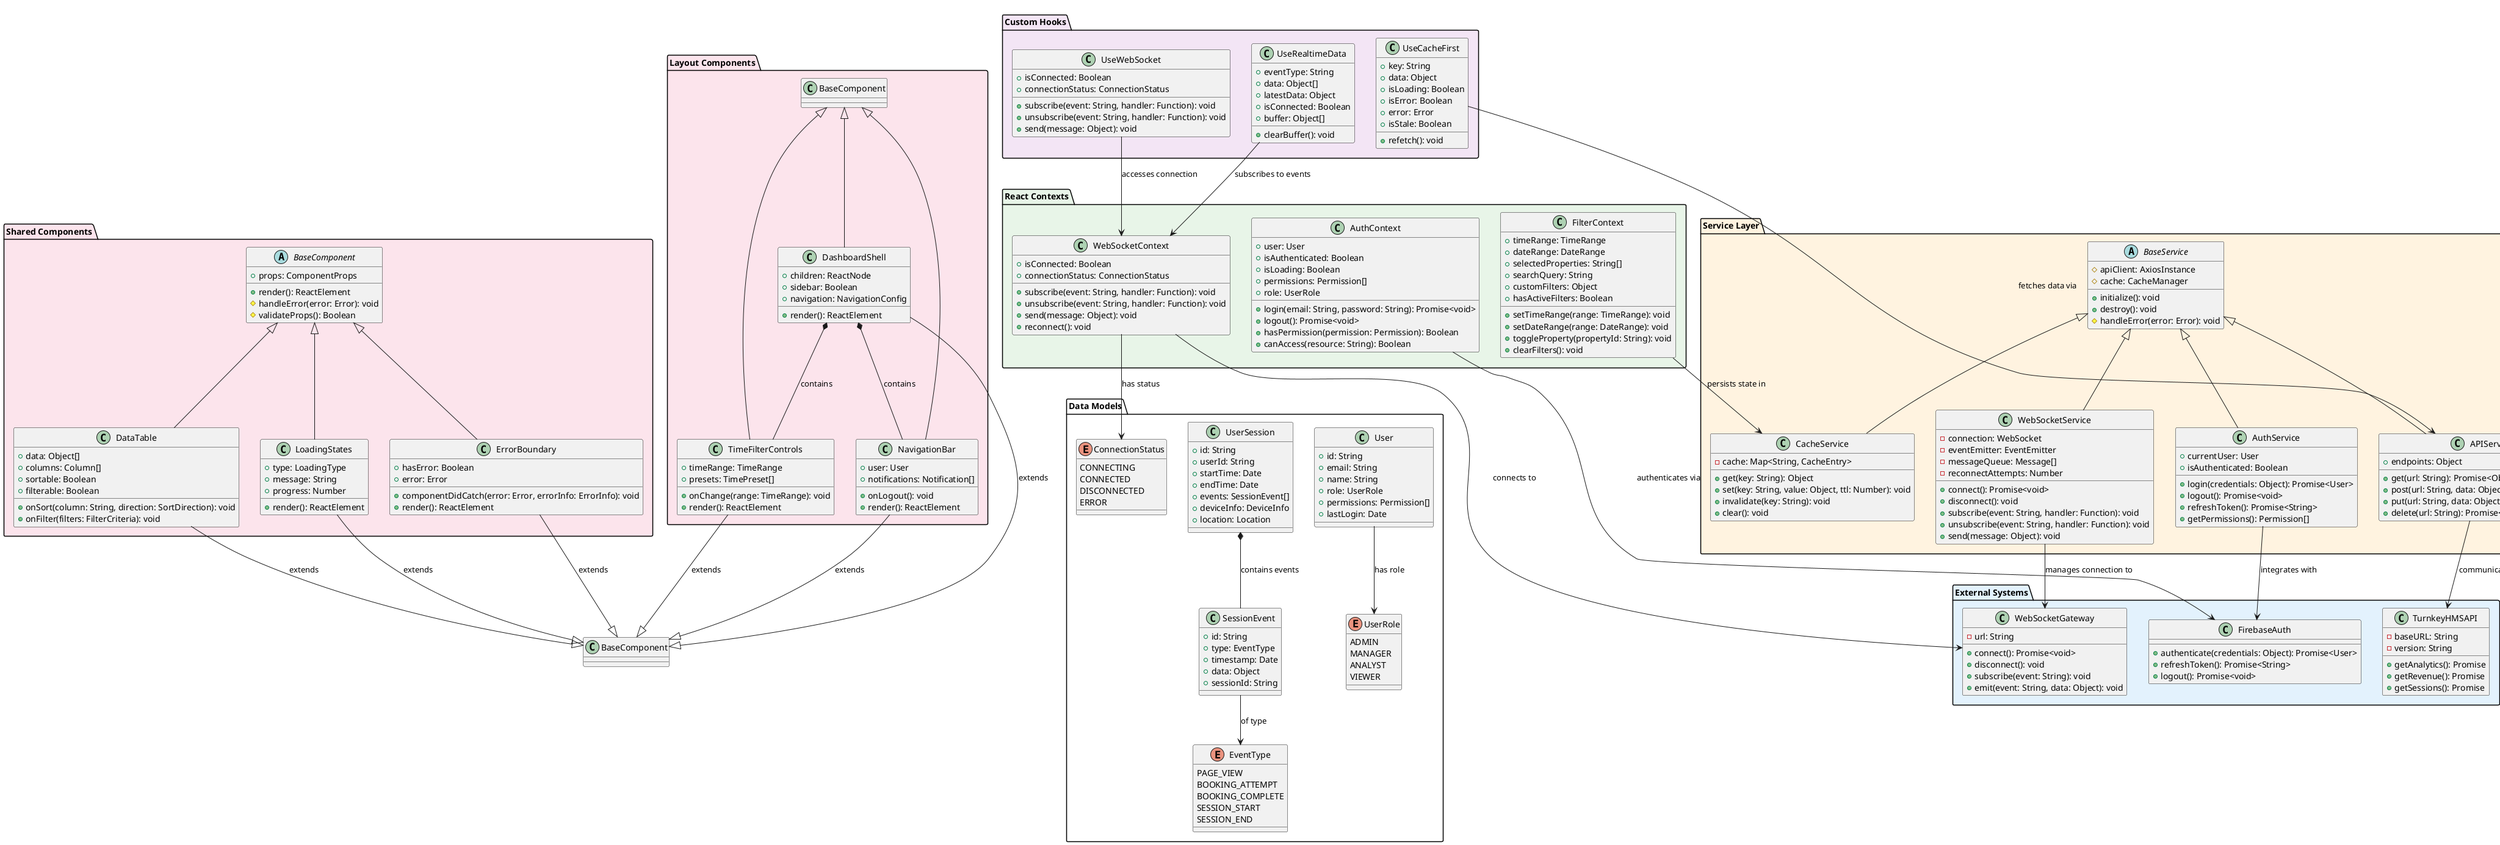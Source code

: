 @startuml TurnkeyHMS_Architecture

!define EXTERNAL_SYSTEMS #E3F2FD
!define REACT_CONTEXTS #E8F5E8
!define SERVICES #FFF3E0
!define HOOKS #F3E5F5
!define COMPONENTS #FCE4EC

package "External Systems" EXTERNAL_SYSTEMS {
    class TurnkeyHMSAPI {
        - baseURL: String
        - version: String
        + getAnalytics(): Promise
        + getRevenue(): Promise
        + getSessions(): Promise
    }
    
    class WebSocketGateway {
        - url: String
        + connect(): Promise<void>
        + disconnect(): void
        + subscribe(event: String): void
        + emit(event: String, data: Object): void
    }
    
    class FirebaseAuth {
        + authenticate(credentials: Object): Promise<User>
        + refreshToken(): Promise<String>
        + logout(): Promise<void>
    }
}

package "React Contexts" REACT_CONTEXTS {
    class AuthContext {
        + user: User
        + isAuthenticated: Boolean
        + isLoading: Boolean
        + permissions: Permission[]
        + role: UserRole
        + login(email: String, password: String): Promise<void>
        + logout(): Promise<void>
        + hasPermission(permission: Permission): Boolean
        + canAccess(resource: String): Boolean
    }
    
    class WebSocketContext {
        + isConnected: Boolean
        + connectionStatus: ConnectionStatus
        + subscribe(event: String, handler: Function): void
        + unsubscribe(event: String, handler: Function): void
        + send(message: Object): void
        + reconnect(): void
    }
    
    class FilterContext {
        + timeRange: TimeRange
        + dateRange: DateRange
        + selectedProperties: String[]
        + searchQuery: String
        + customFilters: Object
        + setTimeRange(range: TimeRange): void
        + setDateRange(range: DateRange): void
        + toggleProperty(propertyId: String): void
        + clearFilters(): void
        + hasActiveFilters: Boolean
    }
}

package "Service Layer" SERVICES {
    abstract class BaseService {
        # apiClient: AxiosInstance
        # cache: CacheManager
        + initialize(): void
        + destroy(): void
        # handleError(error: Error): void
    }
    
    class APIService extends BaseService {
        + endpoints: Object
        + get(url: String): Promise<Object>
        + post(url: String, data: Object): Promise<Object>
        + put(url: String, data: Object): Promise<Object>
        + delete(url: String): Promise<Object>
    }
    
    class WebSocketService extends BaseService {
        - connection: WebSocket
        - eventEmitter: EventEmitter
        - messageQueue: Message[]
        - reconnectAttempts: Number
        + connect(): Promise<void>
        + disconnect(): void
        + subscribe(event: String, handler: Function): void
        + unsubscribe(event: String, handler: Function): void
        + send(message: Object): void
    }
    
    class CacheService extends BaseService {
        - cache: Map<String, CacheEntry>
        + get(key: String): Object
        + set(key: String, value: Object, ttl: Number): void
        + invalidate(key: String): void
        + clear(): void
    }
    
    class AuthService extends BaseService {
        + currentUser: User
        + isAuthenticated: Boolean
        + login(credentials: Object): Promise<User>
        + logout(): Promise<void>
        + refreshToken(): Promise<String>
        + getPermissions(): Permission[]
    }
}

package "Custom Hooks" HOOKS {
    class UseRealtimeData {
        + eventType: String
        + data: Object[]
        + latestData: Object
        + isConnected: Boolean
        + buffer: Object[]
        + clearBuffer(): void
    }
    
    class UseCacheFirst {
        + key: String
        + data: Object
        + isLoading: Boolean
        + isError: Boolean
        + error: Error
        + isStale: Boolean
        + refetch(): void
    }
    
    class UseWebSocket {
        + isConnected: Boolean
        + connectionStatus: ConnectionStatus
        + subscribe(event: String, handler: Function): void
        + unsubscribe(event: String, handler: Function): void
        + send(message: Object): void
    }
}

package "Feature Components" COMPONENTS {
    package "AI Insights" {
        class PredictiveModels {
            + props: PredictiveModelsProps
            + render(): ReactElement
            - calculatePredictions(): Prediction[]
            - formatData(): ChartData
        }
        
        class AnomalyDetection {
            + props: AnomalyDetectionProps
            + render(): ReactElement
            - detectAnomalies(): Anomaly[]
            - highlightAnomalies(): void
        }
        
        class UseMLPredictions {
            + predictions: Prediction[]
            + isLoading: Boolean
            + confidence: Number
            + refresh(): void
        }
    }
    
    package "Revenue Management" {
        class PricingOptimizer {
            + props: PricingOptimizerProps
            + render(): ReactElement
            - calculateOptimalPricing(): PriceRecommendation[]
            - validatePriceRules(): Boolean
        }
        
        class DemandForecast {
            + props: DemandForecastProps
            + render(): ReactElement
            - generateForecast(): ForecastData
            - calculateConfidenceIntervals(): ConfidenceInterval[]
        }
        
        class UsePricingEngine {
            + recommendations: PriceRecommendation[]
            + isOptimizing: Boolean
            + optimize(): void
            + applyRecommendations(): void
        }
    }
    
    package "Session Analytics" {
        class ConversionFunnel {
            + props: ConversionFunnelProps
            + render(): ReactElement
            - calculateConversionRates(): ConversionRate[]
            - identifyDropOffPoints(): DropOffPoint[]
        }
        
        class JourneyMap {
            + props: JourneyMapProps
            + render(): ReactElement
            - mapUserJourney(): JourneyStep[]
            - calculateTimeSpent(): Duration[]
        }
        
        class UseSessionData {
            + sessions: UserSession[]
            + activeSessions: UserSession[]
            + metrics: SessionMetrics
            + refresh(): void
        }
    }
}

package "Shared Components" COMPONENTS {
    abstract class BaseComponent {
        + props: ComponentProps
        + render(): ReactElement
        # handleError(error: Error): void
        # validateProps(): Boolean
    }
    
    class DataTable extends BaseComponent {
        + data: Object[]
        + columns: Column[]
        + sortable: Boolean
        + filterable: Boolean
        + onSort(column: String, direction: SortDirection): void
        + onFilter(filters: FilterCriteria): void
    }
    
    class LoadingStates extends BaseComponent {
        + type: LoadingType
        + message: String
        + progress: Number
        + render(): ReactElement
    }
    
    class ErrorBoundary extends BaseComponent {
        + hasError: Boolean
        + error: Error
        + componentDidCatch(error: Error, errorInfo: ErrorInfo): void
        + render(): ReactElement
    }
}

package "Layout Components" COMPONENTS {
    class DashboardShell extends BaseComponent {
        + children: ReactNode
        + sidebar: Boolean
        + navigation: NavigationConfig
        + render(): ReactElement
    }
    
    class NavigationBar extends BaseComponent {
        + user: User
        + notifications: Notification[]
        + onLogout(): void
        + render(): ReactElement
    }
    
    class TimeFilterControls extends BaseComponent {
        + timeRange: TimeRange
        + presets: TimePreset[]
        + onChange(range: TimeRange): void
        + render(): ReactElement
    }
}

package "Data Models" {
    class User {
        + id: String
        + email: String
        + name: String
        + role: UserRole
        + permissions: Permission[]
        + lastLogin: Date
    }
    
    class UserSession {
        + id: String
        + userId: String
        + startTime: Date
        + endTime: Date
        + events: SessionEvent[]
        + deviceInfo: DeviceInfo
        + location: Location
    }
    
    class SessionEvent {
        + id: String
        + type: EventType
        + timestamp: Date
        + data: Object
        + sessionId: String
    }
    
    enum UserRole {
        ADMIN
        MANAGER
        ANALYST
        VIEWER
    }
    
    enum EventType {
        PAGE_VIEW
        BOOKING_ATTEMPT
        BOOKING_COMPLETE
        SESSION_START
        SESSION_END
    }
    
    enum ConnectionStatus {
        CONNECTING
        CONNECTED
        DISCONNECTED
        ERROR
    }
}

' Relationships - External System Integration
AuthContext --> FirebaseAuth : "authenticates via"
WebSocketContext --> WebSocketGateway : "connects to"
FilterContext --> CacheService : "persists state in"

' Service Layer Relationships
APIService --> TurnkeyHMSAPI : "communicates with"
WebSocketService --> WebSocketGateway : "manages connection to"
AuthService --> FirebaseAuth : "integrates with"

' Hook Dependencies
UseRealtimeData --> WebSocketContext : "subscribes to events"
UseCacheFirst --> APIService : "fetches data via"
UseWebSocket --> WebSocketContext : "accesses connection"

' Feature Module Dependencies
PredictiveModels --> UseMLPredictions : "uses predictions from"
AnomalyDetection --> UseMLPredictions : "detects anomalies via"
PricingOptimizer --> UsePricingEngine : "optimizes pricing with"
DemandForecast --> UsePricingEngine : "forecasts demand via"
ConversionFunnel --> UseSessionData : "analyzes conversions with"
JourneyMap --> UseSessionData : "maps journeys using"

' Component Hierarchy
DataTable --|> BaseComponent : "extends"
LoadingStates --|> BaseComponent : "extends"
ErrorBoundary --|> BaseComponent : "extends"
DashboardShell --|> BaseComponent : "extends"
NavigationBar --|> BaseComponent : "extends"
TimeFilterControls --|> BaseComponent : "extends"

' Layout Composition
DashboardShell *-- NavigationBar : "contains"
DashboardShell *-- TimeFilterControls : "contains"

' Data Model Relationships
User --> UserRole : "has role"
UserSession *-- SessionEvent : "contains events"
SessionEvent --> EventType : "of type"
WebSocketContext --> ConnectionStatus : "has status"

@enduml

